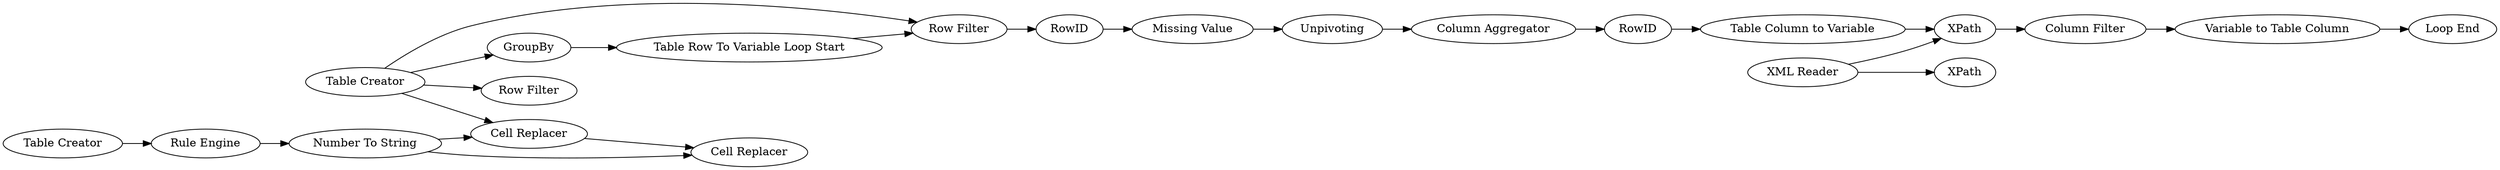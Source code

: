 digraph {
	"4637757889594842828_566" [label=RowID]
	"4637757889594842828_565" [label="Column Aggregator"]
	"4637757889594842828_564" [label=Unpivoting]
	"4637757889594842828_569" [label="Table Creator"]
	"4637757889594842828_575" [label="Row Filter"]
	"4637757889594842828_572" [label="Number To String"]
	"4637757889594842828_574" [label="Loop End"]
	"4637757889594842828_567" [label="Missing Value"]
	"4637757889594842828_539" [label=XPath]
	"4637757889594842828_557" [label="Table Row To Variable Loop Start"]
	"4637757889594842828_568" [label="Cell Replacer"]
	"4637757889594842828_562" [label=RowID]
	"4637757889594842828_3" [label="XML Reader"]
	"4637757889594842828_570" [label="Rule Engine"]
	"4637757889594842828_556" [label=XPath]
	"4637757889594842828_571" [label="Cell Replacer"]
	"4637757889594842828_551" [label="Table Creator"]
	"4637757889594842828_559" [label="Row Filter"]
	"4637757889594842828_558" [label=GroupBy]
	"4637757889594842828_563" [label="Table Column to Variable"]
	"4637757889594842828_561" [label="Column Filter"]
	"4637757889594842828_573" [label="Variable to Table Column"]
	"4637757889594842828_569" -> "4637757889594842828_570"
	"4637757889594842828_551" -> "4637757889594842828_568"
	"4637757889594842828_563" -> "4637757889594842828_539"
	"4637757889594842828_551" -> "4637757889594842828_575"
	"4637757889594842828_559" -> "4637757889594842828_562"
	"4637757889594842828_561" -> "4637757889594842828_573"
	"4637757889594842828_572" -> "4637757889594842828_568"
	"4637757889594842828_551" -> "4637757889594842828_559"
	"4637757889594842828_3" -> "4637757889594842828_556"
	"4637757889594842828_567" -> "4637757889594842828_564"
	"4637757889594842828_565" -> "4637757889594842828_566"
	"4637757889594842828_564" -> "4637757889594842828_565"
	"4637757889594842828_573" -> "4637757889594842828_574"
	"4637757889594842828_568" -> "4637757889594842828_571"
	"4637757889594842828_562" -> "4637757889594842828_567"
	"4637757889594842828_566" -> "4637757889594842828_563"
	"4637757889594842828_570" -> "4637757889594842828_572"
	"4637757889594842828_558" -> "4637757889594842828_557"
	"4637757889594842828_551" -> "4637757889594842828_558"
	"4637757889594842828_539" -> "4637757889594842828_561"
	"4637757889594842828_572" -> "4637757889594842828_571"
	"4637757889594842828_557" -> "4637757889594842828_559"
	"4637757889594842828_3" -> "4637757889594842828_539"
	rankdir=LR
}
